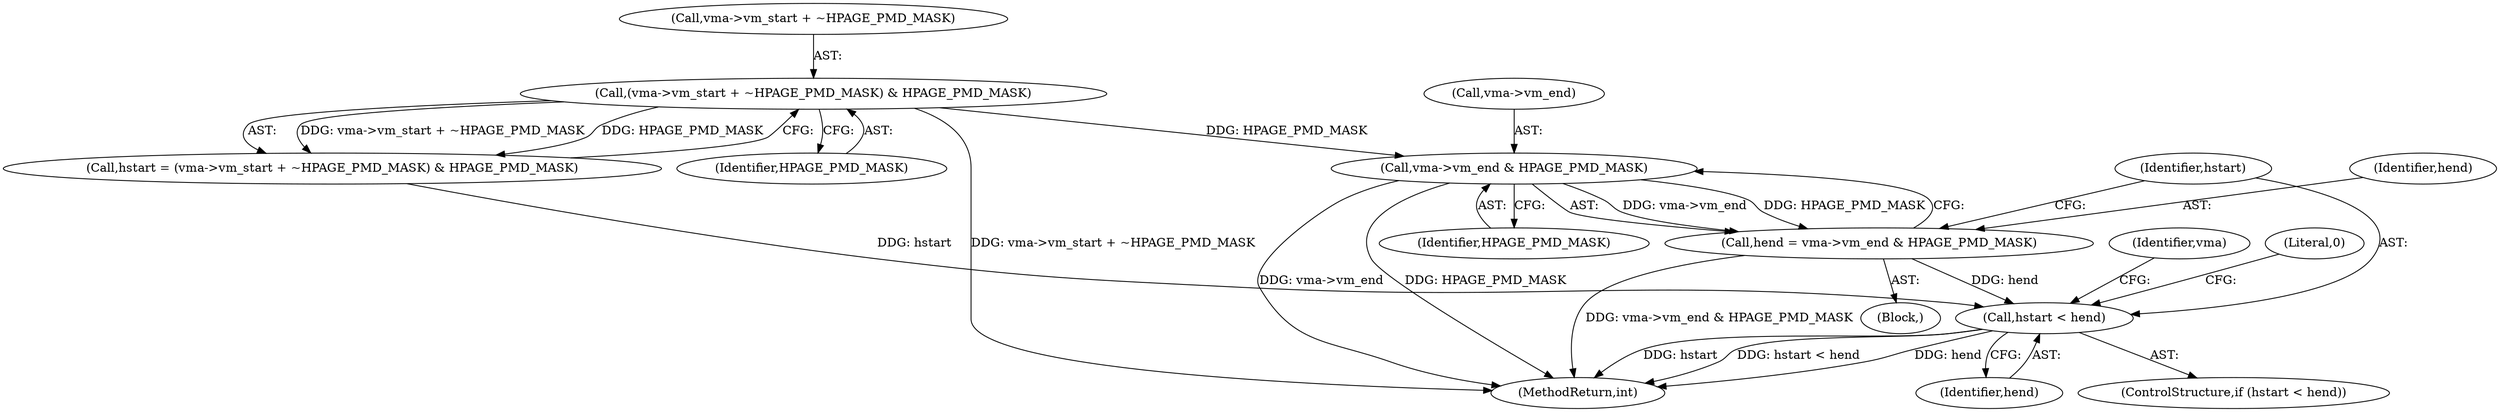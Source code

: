 digraph "0_linux_78f11a255749d09025f54d4e2df4fbcb031530e2_1@pointer" {
"1000141" [label="(Call,vma->vm_end & HPAGE_PMD_MASK)"];
"1000132" [label="(Call,(vma->vm_start + ~HPAGE_PMD_MASK) & HPAGE_PMD_MASK)"];
"1000139" [label="(Call,hend = vma->vm_end & HPAGE_PMD_MASK)"];
"1000147" [label="(Call,hstart < hend)"];
"1000149" [label="(Identifier,hend)"];
"1000152" [label="(Identifier,vma)"];
"1000145" [label="(Identifier,HPAGE_PMD_MASK)"];
"1000146" [label="(ControlStructure,if (hstart < hend))"];
"1000154" [label="(Literal,0)"];
"1000140" [label="(Identifier,hend)"];
"1000130" [label="(Call,hstart = (vma->vm_start + ~HPAGE_PMD_MASK) & HPAGE_PMD_MASK)"];
"1000142" [label="(Call,vma->vm_end)"];
"1000132" [label="(Call,(vma->vm_start + ~HPAGE_PMD_MASK) & HPAGE_PMD_MASK)"];
"1000148" [label="(Identifier,hstart)"];
"1000139" [label="(Call,hend = vma->vm_end & HPAGE_PMD_MASK)"];
"1000141" [label="(Call,vma->vm_end & HPAGE_PMD_MASK)"];
"1000133" [label="(Call,vma->vm_start + ~HPAGE_PMD_MASK)"];
"1000104" [label="(Block,)"];
"1000147" [label="(Call,hstart < hend)"];
"1000138" [label="(Identifier,HPAGE_PMD_MASK)"];
"1000155" [label="(MethodReturn,int)"];
"1000141" -> "1000139"  [label="AST: "];
"1000141" -> "1000145"  [label="CFG: "];
"1000142" -> "1000141"  [label="AST: "];
"1000145" -> "1000141"  [label="AST: "];
"1000139" -> "1000141"  [label="CFG: "];
"1000141" -> "1000155"  [label="DDG: vma->vm_end"];
"1000141" -> "1000155"  [label="DDG: HPAGE_PMD_MASK"];
"1000141" -> "1000139"  [label="DDG: vma->vm_end"];
"1000141" -> "1000139"  [label="DDG: HPAGE_PMD_MASK"];
"1000132" -> "1000141"  [label="DDG: HPAGE_PMD_MASK"];
"1000132" -> "1000130"  [label="AST: "];
"1000132" -> "1000138"  [label="CFG: "];
"1000133" -> "1000132"  [label="AST: "];
"1000138" -> "1000132"  [label="AST: "];
"1000130" -> "1000132"  [label="CFG: "];
"1000132" -> "1000155"  [label="DDG: vma->vm_start + ~HPAGE_PMD_MASK"];
"1000132" -> "1000130"  [label="DDG: vma->vm_start + ~HPAGE_PMD_MASK"];
"1000132" -> "1000130"  [label="DDG: HPAGE_PMD_MASK"];
"1000139" -> "1000104"  [label="AST: "];
"1000140" -> "1000139"  [label="AST: "];
"1000148" -> "1000139"  [label="CFG: "];
"1000139" -> "1000155"  [label="DDG: vma->vm_end & HPAGE_PMD_MASK"];
"1000139" -> "1000147"  [label="DDG: hend"];
"1000147" -> "1000146"  [label="AST: "];
"1000147" -> "1000149"  [label="CFG: "];
"1000148" -> "1000147"  [label="AST: "];
"1000149" -> "1000147"  [label="AST: "];
"1000152" -> "1000147"  [label="CFG: "];
"1000154" -> "1000147"  [label="CFG: "];
"1000147" -> "1000155"  [label="DDG: hend"];
"1000147" -> "1000155"  [label="DDG: hstart"];
"1000147" -> "1000155"  [label="DDG: hstart < hend"];
"1000130" -> "1000147"  [label="DDG: hstart"];
}
